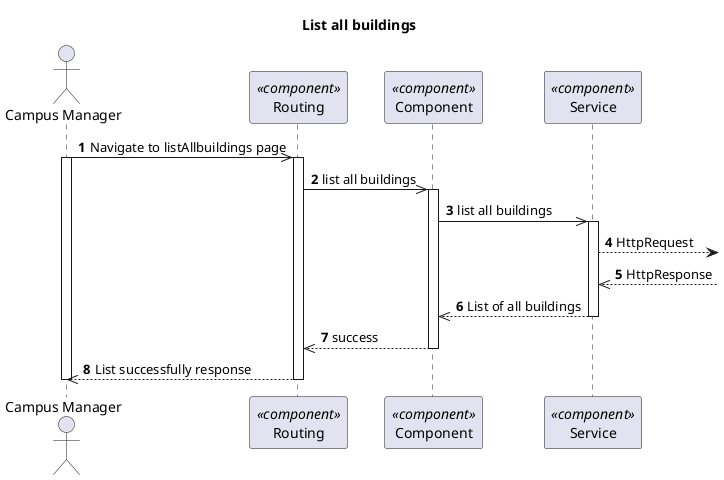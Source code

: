 @startuml Process View - Level 3 - List all buildings
'https://plantuml.com/sequence-diagram

autonumber
skinparam packageStyle rect

title List all buildings

actor "Campus Manager" as CM
participant "Routing" as routing <<component>>
participant "Component" as comp <<component>>
participant "Service" as service <<component>>


CM->> routing : Navigate to listAllbuildings page
activate CM
activate routing
routing ->> comp : list all buildings

activate comp
comp ->> service : list all buildings

activate service
service --> : HttpRequest
service<<--  : HttpResponse
comp <<-- service : List of all buildings
deactivate service

comp -->> routing : success
deactivate comp

CM<<-- routing : List successfully response
deactivate routing
deactivate CM

@enduml